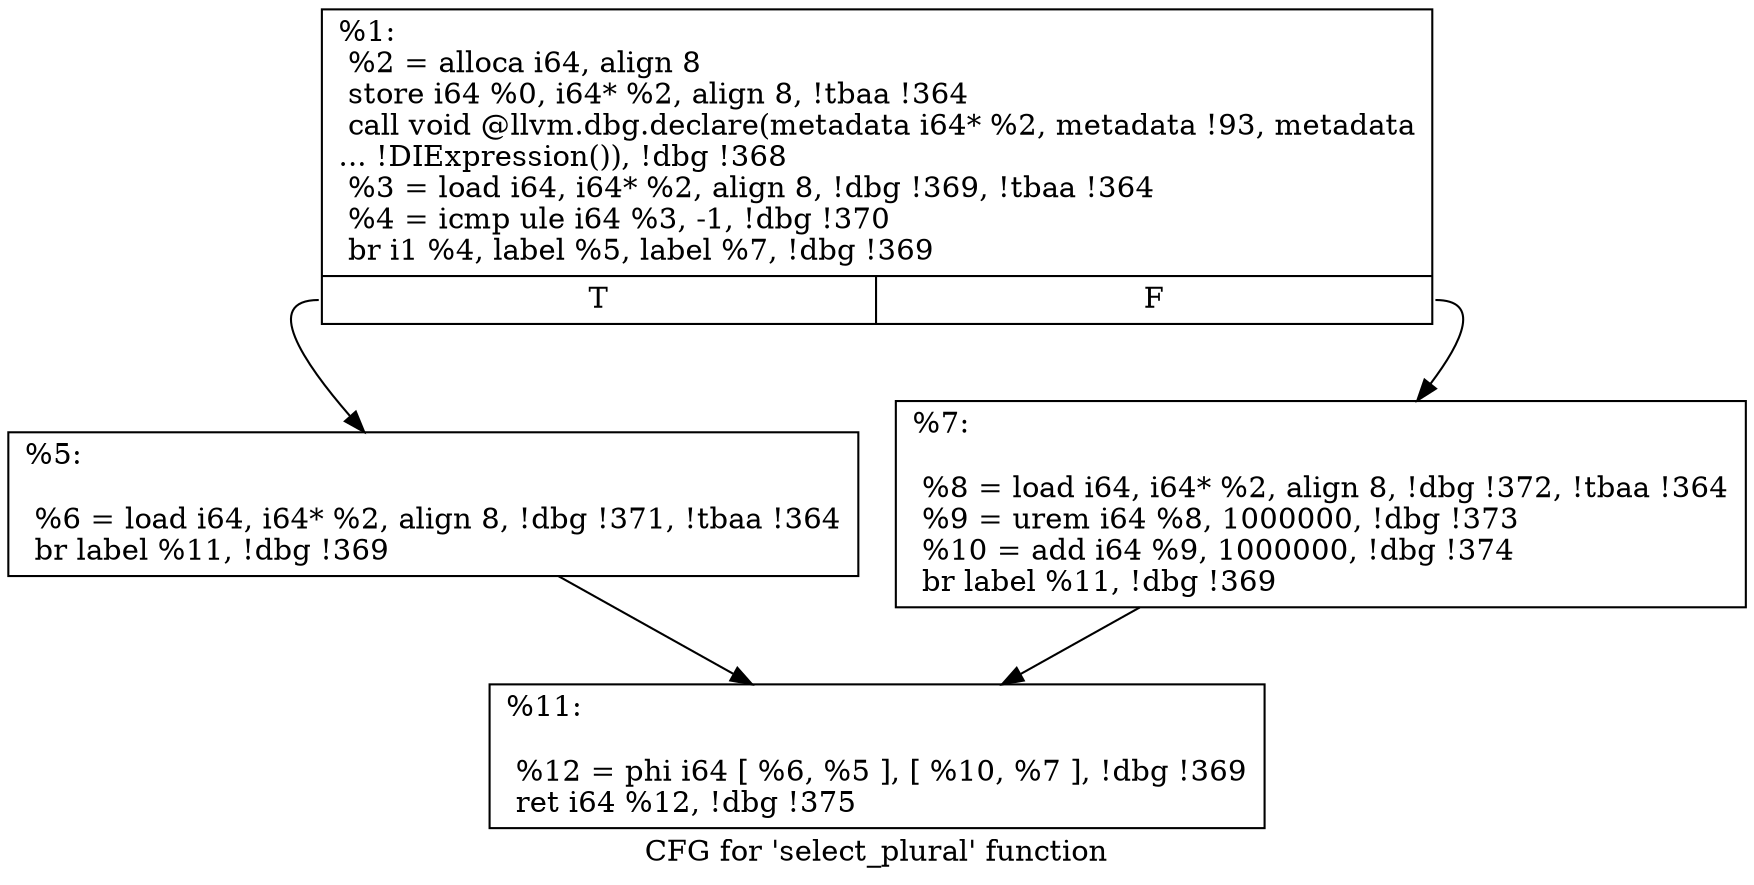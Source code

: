 digraph "CFG for 'select_plural' function" {
	label="CFG for 'select_plural' function";

	Node0x24a6590 [shape=record,label="{%1:\l  %2 = alloca i64, align 8\l  store i64 %0, i64* %2, align 8, !tbaa !364\l  call void @llvm.dbg.declare(metadata i64* %2, metadata !93, metadata\l... !DIExpression()), !dbg !368\l  %3 = load i64, i64* %2, align 8, !dbg !369, !tbaa !364\l  %4 = icmp ule i64 %3, -1, !dbg !370\l  br i1 %4, label %5, label %7, !dbg !369\l|{<s0>T|<s1>F}}"];
	Node0x24a6590:s0 -> Node0x24a6640;
	Node0x24a6590:s1 -> Node0x24a6690;
	Node0x24a6640 [shape=record,label="{%5:\l\l  %6 = load i64, i64* %2, align 8, !dbg !371, !tbaa !364\l  br label %11, !dbg !369\l}"];
	Node0x24a6640 -> Node0x24a66e0;
	Node0x24a6690 [shape=record,label="{%7:\l\l  %8 = load i64, i64* %2, align 8, !dbg !372, !tbaa !364\l  %9 = urem i64 %8, 1000000, !dbg !373\l  %10 = add i64 %9, 1000000, !dbg !374\l  br label %11, !dbg !369\l}"];
	Node0x24a6690 -> Node0x24a66e0;
	Node0x24a66e0 [shape=record,label="{%11:\l\l  %12 = phi i64 [ %6, %5 ], [ %10, %7 ], !dbg !369\l  ret i64 %12, !dbg !375\l}"];
}
